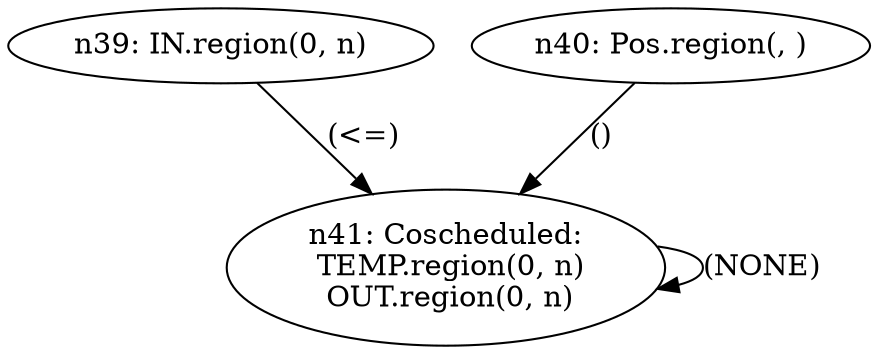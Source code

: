 digraph {
  n39[label="n39: IN.region(0, n)"];
  n40[label="n40: Pos.region(, )"];
  n41[label="n41: Coscheduled:\n TEMP.region(0, n)\n OUT.region(0, n)"];
  n41 -> n41[ label="(NONE)"];
  n40 -> n41[ label="()"];
  n39 -> n41[ label="(<=)"];
}

